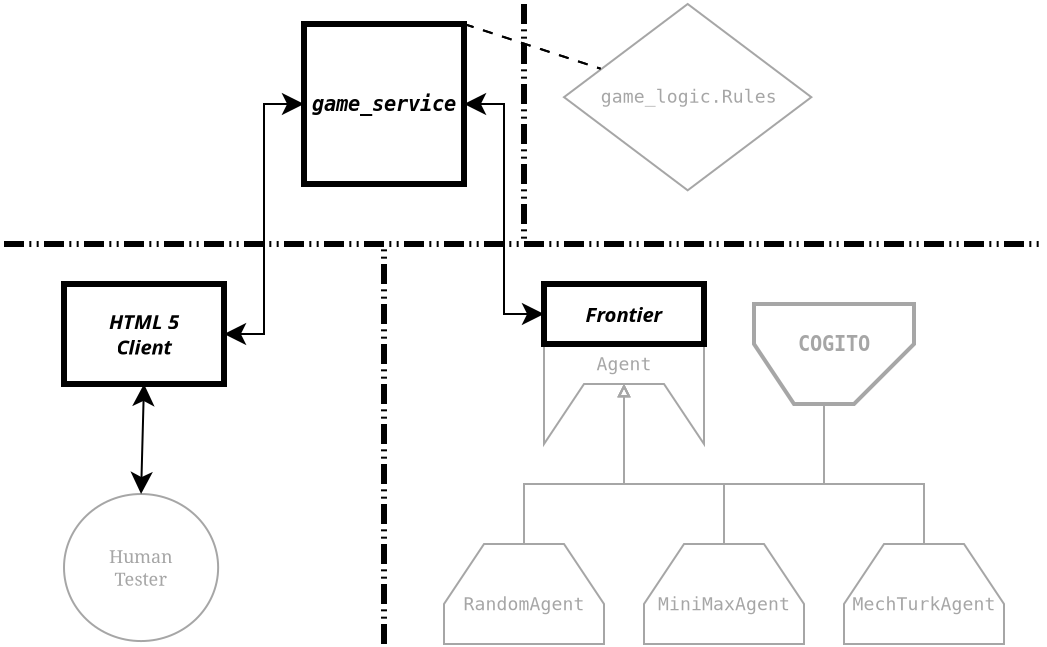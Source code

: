 <?xml version="1.0" encoding="UTF-8"?>
<dia:diagram xmlns:dia="http://www.lysator.liu.se/~alla/dia/">
  <dia:layer name="Background" visible="true" active="true">
    <dia:object type="Standard - Box" version="0" id="O0">
      <dia:attribute name="obj_pos">
        <dia:point val="43,14"/>
      </dia:attribute>
      <dia:attribute name="obj_bb">
        <dia:rectangle val="42.85,13.85;51.15,22.15"/>
      </dia:attribute>
      <dia:attribute name="elem_corner">
        <dia:point val="43,14"/>
      </dia:attribute>
      <dia:attribute name="elem_width">
        <dia:real val="8"/>
      </dia:attribute>
      <dia:attribute name="elem_height">
        <dia:real val="8"/>
      </dia:attribute>
      <dia:attribute name="border_width">
        <dia:real val="0.3"/>
      </dia:attribute>
      <dia:attribute name="show_background">
        <dia:boolean val="true"/>
      </dia:attribute>
    </dia:object>
    <dia:object type="Flowchart - Diamond" version="0" id="O1">
      <dia:attribute name="obj_pos">
        <dia:point val="56,13"/>
      </dia:attribute>
      <dia:attribute name="obj_bb">
        <dia:rectangle val="55.95,12.95;68.416,22.366"/>
      </dia:attribute>
      <dia:attribute name="elem_corner">
        <dia:point val="56,13"/>
      </dia:attribute>
      <dia:attribute name="elem_width">
        <dia:real val="12.366"/>
      </dia:attribute>
      <dia:attribute name="elem_height">
        <dia:real val="9.316"/>
      </dia:attribute>
      <dia:attribute name="border_width">
        <dia:real val="0.1"/>
      </dia:attribute>
      <dia:attribute name="border_color">
        <dia:color val="#a6a6a6"/>
      </dia:attribute>
      <dia:attribute name="show_background">
        <dia:boolean val="true"/>
      </dia:attribute>
      <dia:attribute name="padding">
        <dia:real val="0.354"/>
      </dia:attribute>
      <dia:attribute name="text">
        <dia:composite type="text">
          <dia:attribute name="string">
            <dia:string>#game_logic.Rules#</dia:string>
          </dia:attribute>
          <dia:attribute name="font">
            <dia:font family="monospace" style="0" name="Courier"/>
          </dia:attribute>
          <dia:attribute name="height">
            <dia:real val="1.129"/>
          </dia:attribute>
          <dia:attribute name="pos">
            <dia:point val="62.183,17.933"/>
          </dia:attribute>
          <dia:attribute name="color">
            <dia:color val="#a6a6a6"/>
          </dia:attribute>
          <dia:attribute name="alignment">
            <dia:enum val="1"/>
          </dia:attribute>
        </dia:composite>
      </dia:attribute>
    </dia:object>
    <dia:object type="Standard - Text" version="1" id="O2">
      <dia:attribute name="obj_pos">
        <dia:point val="47,18"/>
      </dia:attribute>
      <dia:attribute name="obj_bb">
        <dia:rectangle val="43.325,17.407;50.675,18.593"/>
      </dia:attribute>
      <dia:attribute name="text">
        <dia:composite type="text">
          <dia:attribute name="string">
            <dia:string>#game_service#</dia:string>
          </dia:attribute>
          <dia:attribute name="font">
            <dia:font family="monospace" style="88" name="Courier-BoldOblique"/>
          </dia:attribute>
          <dia:attribute name="height">
            <dia:real val="1.27"/>
          </dia:attribute>
          <dia:attribute name="pos">
            <dia:point val="47,18.352"/>
          </dia:attribute>
          <dia:attribute name="color">
            <dia:color val="#000000"/>
          </dia:attribute>
          <dia:attribute name="alignment">
            <dia:enum val="1"/>
          </dia:attribute>
        </dia:composite>
      </dia:attribute>
      <dia:attribute name="valign">
        <dia:enum val="2"/>
      </dia:attribute>
      <dia:connections>
        <dia:connection handle="0" to="O0" connection="8"/>
      </dia:connections>
    </dia:object>
    <dia:object type="Standard - Line" version="0" id="O3">
      <dia:attribute name="obj_pos">
        <dia:point val="51,14"/>
      </dia:attribute>
      <dia:attribute name="obj_bb">
        <dia:rectangle val="50.937,13.937;57.894,16.297"/>
      </dia:attribute>
      <dia:attribute name="conn_endpoints">
        <dia:point val="51,14"/>
        <dia:point val="57.831,16.234"/>
      </dia:attribute>
      <dia:attribute name="numcp">
        <dia:int val="1"/>
      </dia:attribute>
      <dia:attribute name="line_style">
        <dia:enum val="1"/>
      </dia:attribute>
      <dia:attribute name="dashlength">
        <dia:real val="0.5"/>
      </dia:attribute>
      <dia:connections>
        <dia:connection handle="0" to="O0" connection="2"/>
        <dia:connection handle="1" to="O1" connection="16"/>
      </dia:connections>
    </dia:object>
    <dia:object type="Standard - Line" version="0" id="O4">
      <dia:attribute name="obj_pos">
        <dia:point val="51,14"/>
      </dia:attribute>
      <dia:attribute name="obj_bb">
        <dia:rectangle val="50.937,13.937;57.894,16.297"/>
      </dia:attribute>
      <dia:attribute name="conn_endpoints">
        <dia:point val="51,14"/>
        <dia:point val="57.831,16.234"/>
      </dia:attribute>
      <dia:attribute name="numcp">
        <dia:int val="1"/>
      </dia:attribute>
      <dia:attribute name="line_style">
        <dia:enum val="1"/>
      </dia:attribute>
      <dia:attribute name="dashlength">
        <dia:real val="0.5"/>
      </dia:attribute>
      <dia:connections>
        <dia:connection handle="0" to="O0" connection="2"/>
        <dia:connection handle="1" to="O1" connection="16"/>
      </dia:connections>
    </dia:object>
    <dia:group>
      <dia:object type="Standard - Polygon" version="0" id="O5">
        <dia:attribute name="obj_pos">
          <dia:point val="50,45"/>
        </dia:attribute>
        <dia:attribute name="obj_bb">
          <dia:rectangle val="49.95,39.95;58.05,45.05"/>
        </dia:attribute>
        <dia:attribute name="poly_points">
          <dia:point val="50,45"/>
          <dia:point val="58,45"/>
          <dia:point val="58,43"/>
          <dia:point val="56,40"/>
          <dia:point val="52,40"/>
          <dia:point val="50,43"/>
        </dia:attribute>
        <dia:attribute name="line_color">
          <dia:color val="#a6a6a6"/>
        </dia:attribute>
        <dia:attribute name="line_width">
          <dia:real val="0.1"/>
        </dia:attribute>
        <dia:attribute name="show_background">
          <dia:boolean val="true"/>
        </dia:attribute>
      </dia:object>
      <dia:object type="Standard - Text" version="1" id="O6">
        <dia:attribute name="obj_pos">
          <dia:point val="54,43"/>
        </dia:attribute>
        <dia:attribute name="obj_bb">
          <dia:rectangle val="51.016,42.472;56.984,43.528"/>
        </dia:attribute>
        <dia:attribute name="text">
          <dia:composite type="text">
            <dia:attribute name="string">
              <dia:string>#RandomAgent#</dia:string>
            </dia:attribute>
            <dia:attribute name="font">
              <dia:font family="monospace" style="0" name="Courier"/>
            </dia:attribute>
            <dia:attribute name="height">
              <dia:real val="1.129"/>
            </dia:attribute>
            <dia:attribute name="pos">
              <dia:point val="54,43.312"/>
            </dia:attribute>
            <dia:attribute name="color">
              <dia:color val="#a6a6a6"/>
            </dia:attribute>
            <dia:attribute name="alignment">
              <dia:enum val="1"/>
            </dia:attribute>
          </dia:composite>
        </dia:attribute>
        <dia:attribute name="valign">
          <dia:enum val="2"/>
        </dia:attribute>
      </dia:object>
    </dia:group>
    <dia:group>
      <dia:object type="Standard - Polygon" version="0" id="O7">
        <dia:attribute name="obj_pos">
          <dia:point val="70,45"/>
        </dia:attribute>
        <dia:attribute name="obj_bb">
          <dia:rectangle val="69.95,39.95;78.05,45.05"/>
        </dia:attribute>
        <dia:attribute name="poly_points">
          <dia:point val="70,45"/>
          <dia:point val="78,45"/>
          <dia:point val="78,43"/>
          <dia:point val="76,40"/>
          <dia:point val="72,40"/>
          <dia:point val="70,43"/>
        </dia:attribute>
        <dia:attribute name="line_color">
          <dia:color val="#a6a6a6"/>
        </dia:attribute>
        <dia:attribute name="line_width">
          <dia:real val="0.1"/>
        </dia:attribute>
        <dia:attribute name="show_background">
          <dia:boolean val="true"/>
        </dia:attribute>
      </dia:object>
      <dia:object type="Standard - Text" version="1" id="O8">
        <dia:attribute name="obj_pos">
          <dia:point val="74,43"/>
        </dia:attribute>
        <dia:attribute name="obj_bb">
          <dia:rectangle val="70.474,42.472;77.526,43.528"/>
        </dia:attribute>
        <dia:attribute name="text">
          <dia:composite type="text">
            <dia:attribute name="string">
              <dia:string>#MechTurkAgent#</dia:string>
            </dia:attribute>
            <dia:attribute name="font">
              <dia:font family="monospace" style="0" name="Courier"/>
            </dia:attribute>
            <dia:attribute name="height">
              <dia:real val="1.129"/>
            </dia:attribute>
            <dia:attribute name="pos">
              <dia:point val="74,43.312"/>
            </dia:attribute>
            <dia:attribute name="color">
              <dia:color val="#a6a6a6"/>
            </dia:attribute>
            <dia:attribute name="alignment">
              <dia:enum val="1"/>
            </dia:attribute>
          </dia:composite>
        </dia:attribute>
        <dia:attribute name="valign">
          <dia:enum val="2"/>
        </dia:attribute>
      </dia:object>
    </dia:group>
    <dia:object type="Standard - PolyLine" version="0" id="O9">
      <dia:attribute name="obj_pos">
        <dia:point val="54,13"/>
      </dia:attribute>
      <dia:attribute name="obj_bb">
        <dia:rectangle val="53.85,12.85;54.15,25.15"/>
      </dia:attribute>
      <dia:attribute name="poly_points">
        <dia:point val="54,13"/>
        <dia:point val="54,25"/>
      </dia:attribute>
      <dia:attribute name="line_width">
        <dia:real val="0.3"/>
      </dia:attribute>
      <dia:attribute name="line_style">
        <dia:enum val="3"/>
      </dia:attribute>
    </dia:object>
    <dia:object type="Standard - PolyLine" version="0" id="O10">
      <dia:attribute name="obj_pos">
        <dia:point val="54,25"/>
      </dia:attribute>
      <dia:attribute name="obj_bb">
        <dia:rectangle val="53.85,24.85;80.15,25.15"/>
      </dia:attribute>
      <dia:attribute name="poly_points">
        <dia:point val="54,25"/>
        <dia:point val="80,25"/>
      </dia:attribute>
      <dia:attribute name="line_width">
        <dia:real val="0.3"/>
      </dia:attribute>
      <dia:attribute name="line_style">
        <dia:enum val="3"/>
      </dia:attribute>
    </dia:object>
    <dia:group>
      <dia:object type="Flowchart - Ellipse" version="0" id="O11">
        <dia:attribute name="obj_pos">
          <dia:point val="31,37.5"/>
        </dia:attribute>
        <dia:attribute name="obj_bb">
          <dia:rectangle val="30.95,37.45;38.757,44.903"/>
        </dia:attribute>
        <dia:attribute name="elem_corner">
          <dia:point val="31,37.5"/>
        </dia:attribute>
        <dia:attribute name="elem_width">
          <dia:real val="7.707"/>
        </dia:attribute>
        <dia:attribute name="elem_height">
          <dia:real val="7.353"/>
        </dia:attribute>
        <dia:attribute name="border_width">
          <dia:real val="0.1"/>
        </dia:attribute>
        <dia:attribute name="border_color">
          <dia:color val="#a6a6a6"/>
        </dia:attribute>
        <dia:attribute name="show_background">
          <dia:boolean val="true"/>
        </dia:attribute>
        <dia:attribute name="padding">
          <dia:real val="0.354"/>
        </dia:attribute>
        <dia:attribute name="text">
          <dia:composite type="text">
            <dia:attribute name="string">
              <dia:string>##</dia:string>
            </dia:attribute>
            <dia:attribute name="font">
              <dia:font family="sans" style="0" name="Helvetica"/>
            </dia:attribute>
            <dia:attribute name="height">
              <dia:real val="0.8"/>
            </dia:attribute>
            <dia:attribute name="pos">
              <dia:point val="34.853,41.372"/>
            </dia:attribute>
            <dia:attribute name="color">
              <dia:color val="#a6a6a6"/>
            </dia:attribute>
            <dia:attribute name="alignment">
              <dia:enum val="1"/>
            </dia:attribute>
          </dia:composite>
        </dia:attribute>
      </dia:object>
      <dia:object type="Standard - Text" version="1" id="O12">
        <dia:attribute name="obj_pos">
          <dia:point val="34.853,41.177"/>
        </dia:attribute>
        <dia:attribute name="obj_bb">
          <dia:rectangle val="33.18,40.085;36.527,42.269"/>
        </dia:attribute>
        <dia:attribute name="text">
          <dia:composite type="text">
            <dia:attribute name="string">
              <dia:string>#Human
Tester#</dia:string>
            </dia:attribute>
            <dia:attribute name="font">
              <dia:font family="serif" style="0" name="Times-Roman"/>
            </dia:attribute>
            <dia:attribute name="height">
              <dia:real val="1.129"/>
            </dia:attribute>
            <dia:attribute name="pos">
              <dia:point val="34.853,40.925"/>
            </dia:attribute>
            <dia:attribute name="color">
              <dia:color val="#a6a6a6"/>
            </dia:attribute>
            <dia:attribute name="alignment">
              <dia:enum val="1"/>
            </dia:attribute>
          </dia:composite>
        </dia:attribute>
        <dia:attribute name="valign">
          <dia:enum val="2"/>
        </dia:attribute>
        <dia:connections>
          <dia:connection handle="0" to="O11" connection="16"/>
        </dia:connections>
      </dia:object>
    </dia:group>
    <dia:object type="Standard - Line" version="0" id="O13">
      <dia:attribute name="obj_pos">
        <dia:point val="34.853,37.5"/>
      </dia:attribute>
      <dia:attribute name="obj_bb">
        <dia:rectangle val="34.322,31.949;35.532,37.551"/>
      </dia:attribute>
      <dia:attribute name="conn_endpoints">
        <dia:point val="34.853,37.5"/>
        <dia:point val="35,32"/>
      </dia:attribute>
      <dia:attribute name="numcp">
        <dia:int val="1"/>
      </dia:attribute>
      <dia:attribute name="start_arrow">
        <dia:enum val="22"/>
      </dia:attribute>
      <dia:attribute name="start_arrow_length">
        <dia:real val="0.9"/>
      </dia:attribute>
      <dia:attribute name="start_arrow_width">
        <dia:real val="0.9"/>
      </dia:attribute>
      <dia:attribute name="end_arrow">
        <dia:enum val="22"/>
      </dia:attribute>
      <dia:attribute name="end_arrow_length">
        <dia:real val="0.9"/>
      </dia:attribute>
      <dia:attribute name="end_arrow_width">
        <dia:real val="0.9"/>
      </dia:attribute>
      <dia:connections>
        <dia:connection handle="0" to="O11" connection="4"/>
        <dia:connection handle="1" to="O22" connection="6"/>
      </dia:connections>
    </dia:object>
    <dia:object type="Standard - ZigZagLine" version="1" id="O14">
      <dia:attribute name="obj_pos">
        <dia:point val="69,33"/>
      </dia:attribute>
      <dia:attribute name="obj_bb">
        <dia:rectangle val="58.669,31.888;69.05,37.05"/>
      </dia:attribute>
      <dia:attribute name="orth_points">
        <dia:point val="69,33"/>
        <dia:point val="69,37"/>
        <dia:point val="59,37"/>
        <dia:point val="59,32"/>
      </dia:attribute>
      <dia:attribute name="orth_orient">
        <dia:enum val="1"/>
        <dia:enum val="0"/>
        <dia:enum val="1"/>
      </dia:attribute>
      <dia:attribute name="autorouting">
        <dia:boolean val="false"/>
      </dia:attribute>
      <dia:attribute name="line_color">
        <dia:color val="#a6a6a6"/>
      </dia:attribute>
      <dia:attribute name="end_arrow">
        <dia:enum val="12"/>
      </dia:attribute>
      <dia:attribute name="end_arrow_length">
        <dia:real val="0.5"/>
      </dia:attribute>
      <dia:attribute name="end_arrow_width">
        <dia:real val="0.5"/>
      </dia:attribute>
      <dia:connections>
        <dia:connection handle="0" to="O20" connection="7"/>
      </dia:connections>
    </dia:object>
    <dia:object type="Standard - ZigZagLine" version="1" id="O15">
      <dia:attribute name="obj_pos">
        <dia:point val="74,40"/>
      </dia:attribute>
      <dia:attribute name="obj_bb">
        <dia:rectangle val="58.669,31.888;74.05,40.05"/>
      </dia:attribute>
      <dia:attribute name="orth_points">
        <dia:point val="74,40"/>
        <dia:point val="74,37"/>
        <dia:point val="59,37"/>
        <dia:point val="59,32"/>
      </dia:attribute>
      <dia:attribute name="orth_orient">
        <dia:enum val="1"/>
        <dia:enum val="0"/>
        <dia:enum val="1"/>
      </dia:attribute>
      <dia:attribute name="autorouting">
        <dia:boolean val="false"/>
      </dia:attribute>
      <dia:attribute name="line_color">
        <dia:color val="#a6a6a6"/>
      </dia:attribute>
      <dia:attribute name="end_arrow">
        <dia:enum val="12"/>
      </dia:attribute>
      <dia:attribute name="end_arrow_length">
        <dia:real val="0.5"/>
      </dia:attribute>
      <dia:attribute name="end_arrow_width">
        <dia:real val="0.5"/>
      </dia:attribute>
    </dia:object>
    <dia:object type="Standard - ZigZagLine" version="1" id="O16">
      <dia:attribute name="obj_pos">
        <dia:point val="54,40"/>
      </dia:attribute>
      <dia:attribute name="obj_bb">
        <dia:rectangle val="53.95,31.888;59.331,40.05"/>
      </dia:attribute>
      <dia:attribute name="orth_points">
        <dia:point val="54,40"/>
        <dia:point val="54,37"/>
        <dia:point val="59,37"/>
        <dia:point val="59,32"/>
      </dia:attribute>
      <dia:attribute name="orth_orient">
        <dia:enum val="1"/>
        <dia:enum val="0"/>
        <dia:enum val="1"/>
      </dia:attribute>
      <dia:attribute name="autorouting">
        <dia:boolean val="false"/>
      </dia:attribute>
      <dia:attribute name="line_color">
        <dia:color val="#a6a6a6"/>
      </dia:attribute>
      <dia:attribute name="end_arrow">
        <dia:enum val="12"/>
      </dia:attribute>
      <dia:attribute name="end_arrow_length">
        <dia:real val="0.5"/>
      </dia:attribute>
      <dia:attribute name="end_arrow_width">
        <dia:real val="0.5"/>
      </dia:attribute>
    </dia:object>
    <dia:object type="Standard - ZigZagLine" version="1" id="O17">
      <dia:attribute name="obj_pos">
        <dia:point val="64,40"/>
      </dia:attribute>
      <dia:attribute name="obj_bb">
        <dia:rectangle val="58.669,31.888;64.05,40.05"/>
      </dia:attribute>
      <dia:attribute name="orth_points">
        <dia:point val="64,40"/>
        <dia:point val="64,37"/>
        <dia:point val="59,37"/>
        <dia:point val="59,32"/>
      </dia:attribute>
      <dia:attribute name="orth_orient">
        <dia:enum val="1"/>
        <dia:enum val="0"/>
        <dia:enum val="1"/>
      </dia:attribute>
      <dia:attribute name="autorouting">
        <dia:boolean val="false"/>
      </dia:attribute>
      <dia:attribute name="line_color">
        <dia:color val="#a6a6a6"/>
      </dia:attribute>
      <dia:attribute name="end_arrow">
        <dia:enum val="12"/>
      </dia:attribute>
      <dia:attribute name="end_arrow_length">
        <dia:real val="0.5"/>
      </dia:attribute>
      <dia:attribute name="end_arrow_width">
        <dia:real val="0.5"/>
      </dia:attribute>
    </dia:object>
    <dia:object type="Standard - ZigZagLine" version="1" id="O18">
      <dia:attribute name="obj_pos">
        <dia:point val="39,29.5"/>
      </dia:attribute>
      <dia:attribute name="obj_bb">
        <dia:rectangle val="38.95,17.438;43.05,30.062"/>
      </dia:attribute>
      <dia:attribute name="orth_points">
        <dia:point val="39,29.5"/>
        <dia:point val="41,29.5"/>
        <dia:point val="41,18"/>
        <dia:point val="43,18"/>
      </dia:attribute>
      <dia:attribute name="orth_orient">
        <dia:enum val="0"/>
        <dia:enum val="1"/>
        <dia:enum val="0"/>
      </dia:attribute>
      <dia:attribute name="autorouting">
        <dia:boolean val="true"/>
      </dia:attribute>
      <dia:attribute name="start_arrow">
        <dia:enum val="22"/>
      </dia:attribute>
      <dia:attribute name="start_arrow_length">
        <dia:real val="0.9"/>
      </dia:attribute>
      <dia:attribute name="start_arrow_width">
        <dia:real val="0.9"/>
      </dia:attribute>
      <dia:attribute name="end_arrow">
        <dia:enum val="22"/>
      </dia:attribute>
      <dia:attribute name="end_arrow_length">
        <dia:real val="0.9"/>
      </dia:attribute>
      <dia:attribute name="end_arrow_width">
        <dia:real val="0.9"/>
      </dia:attribute>
      <dia:connections>
        <dia:connection handle="0" to="O22" connection="4"/>
        <dia:connection handle="1" to="O0" connection="3"/>
      </dia:connections>
    </dia:object>
    <dia:object type="Standard - ZigZagLine" version="1" id="O19">
      <dia:attribute name="obj_pos">
        <dia:point val="55,28.5"/>
      </dia:attribute>
      <dia:attribute name="obj_bb">
        <dia:rectangle val="50.95,17.438;55.05,29.062"/>
      </dia:attribute>
      <dia:attribute name="orth_points">
        <dia:point val="55,28.5"/>
        <dia:point val="53,28.5"/>
        <dia:point val="53,18"/>
        <dia:point val="51,18"/>
      </dia:attribute>
      <dia:attribute name="orth_orient">
        <dia:enum val="0"/>
        <dia:enum val="1"/>
        <dia:enum val="0"/>
      </dia:attribute>
      <dia:attribute name="autorouting">
        <dia:boolean val="false"/>
      </dia:attribute>
      <dia:attribute name="start_arrow">
        <dia:enum val="22"/>
      </dia:attribute>
      <dia:attribute name="start_arrow_length">
        <dia:real val="0.9"/>
      </dia:attribute>
      <dia:attribute name="start_arrow_width">
        <dia:real val="0.9"/>
      </dia:attribute>
      <dia:attribute name="end_arrow">
        <dia:enum val="22"/>
      </dia:attribute>
      <dia:attribute name="end_arrow_length">
        <dia:real val="0.9"/>
      </dia:attribute>
      <dia:attribute name="end_arrow_width">
        <dia:real val="0.9"/>
      </dia:attribute>
      <dia:connections>
        <dia:connection handle="0" to="O30" connection="3"/>
        <dia:connection handle="1" to="O0" connection="4"/>
      </dia:connections>
    </dia:object>
    <dia:group>
      <dia:object type="Standard - Polygon" version="0" id="O20">
        <dia:attribute name="obj_pos">
          <dia:point val="65.5,28"/>
        </dia:attribute>
        <dia:attribute name="obj_bb">
          <dia:rectangle val="65.4,27.9;73.6,33.1"/>
        </dia:attribute>
        <dia:attribute name="poly_points">
          <dia:point val="65.5,28"/>
          <dia:point val="73.5,28"/>
          <dia:point val="73.5,30"/>
          <dia:point val="70.5,33"/>
          <dia:point val="67.5,33"/>
          <dia:point val="65.5,30"/>
        </dia:attribute>
        <dia:attribute name="line_color">
          <dia:color val="#a6a6a6"/>
        </dia:attribute>
        <dia:attribute name="line_width">
          <dia:real val="0.2"/>
        </dia:attribute>
        <dia:attribute name="show_background">
          <dia:boolean val="true"/>
        </dia:attribute>
      </dia:object>
      <dia:object type="Standard - Text" version="1" id="O21">
        <dia:attribute name="obj_pos">
          <dia:point val="69.5,30"/>
        </dia:attribute>
        <dia:attribute name="obj_bb">
          <dia:rectangle val="67.662,29.407;71.338,30.593"/>
        </dia:attribute>
        <dia:attribute name="text">
          <dia:composite type="text">
            <dia:attribute name="string">
              <dia:string>#COGITO#</dia:string>
            </dia:attribute>
            <dia:attribute name="font">
              <dia:font family="monospace" style="80" name="Courier-Bold"/>
            </dia:attribute>
            <dia:attribute name="height">
              <dia:real val="1.27"/>
            </dia:attribute>
            <dia:attribute name="pos">
              <dia:point val="69.5,30.352"/>
            </dia:attribute>
            <dia:attribute name="color">
              <dia:color val="#a6a6a6"/>
            </dia:attribute>
            <dia:attribute name="alignment">
              <dia:enum val="1"/>
            </dia:attribute>
          </dia:composite>
        </dia:attribute>
        <dia:attribute name="valign">
          <dia:enum val="2"/>
        </dia:attribute>
      </dia:object>
    </dia:group>
    <dia:group>
      <dia:object type="Standard - Box" version="0" id="O22">
        <dia:attribute name="obj_pos">
          <dia:point val="31,27"/>
        </dia:attribute>
        <dia:attribute name="obj_bb">
          <dia:rectangle val="30.85,26.85;39.15,32.15"/>
        </dia:attribute>
        <dia:attribute name="elem_corner">
          <dia:point val="31,27"/>
        </dia:attribute>
        <dia:attribute name="elem_width">
          <dia:real val="8"/>
        </dia:attribute>
        <dia:attribute name="elem_height">
          <dia:real val="5"/>
        </dia:attribute>
        <dia:attribute name="border_width">
          <dia:real val="0.3"/>
        </dia:attribute>
        <dia:attribute name="show_background">
          <dia:boolean val="true"/>
        </dia:attribute>
      </dia:object>
      <dia:object type="Standard - Text" version="1" id="O23">
        <dia:attribute name="obj_pos">
          <dia:point val="35,29.5"/>
        </dia:attribute>
        <dia:attribute name="obj_bb">
          <dia:rectangle val="32.87,28.273;37.13,30.727"/>
        </dia:attribute>
        <dia:attribute name="text">
          <dia:composite type="text">
            <dia:attribute name="string">
              <dia:string>#HTML 5
Client#</dia:string>
            </dia:attribute>
            <dia:attribute name="font">
              <dia:font family="sans" style="88" name="Helvetica-BoldOblique"/>
            </dia:attribute>
            <dia:attribute name="height">
              <dia:real val="1.27"/>
            </dia:attribute>
            <dia:attribute name="pos">
              <dia:point val="35,29.218"/>
            </dia:attribute>
            <dia:attribute name="color">
              <dia:color val="#000000"/>
            </dia:attribute>
            <dia:attribute name="alignment">
              <dia:enum val="1"/>
            </dia:attribute>
          </dia:composite>
        </dia:attribute>
        <dia:attribute name="valign">
          <dia:enum val="2"/>
        </dia:attribute>
        <dia:connections>
          <dia:connection handle="0" to="O22" connection="8"/>
        </dia:connections>
      </dia:object>
    </dia:group>
    <dia:group>
      <dia:object type="Standard - Polygon" version="0" id="O24">
        <dia:attribute name="obj_pos">
          <dia:point val="55,30"/>
        </dia:attribute>
        <dia:attribute name="obj_bb">
          <dia:rectangle val="54.95,29.95;63.05,35.165"/>
        </dia:attribute>
        <dia:attribute name="poly_points">
          <dia:point val="55,30"/>
          <dia:point val="63,30"/>
          <dia:point val="63,35"/>
          <dia:point val="61,32"/>
          <dia:point val="57,32"/>
          <dia:point val="55,35"/>
        </dia:attribute>
        <dia:attribute name="line_color">
          <dia:color val="#a6a6a6"/>
        </dia:attribute>
        <dia:attribute name="line_width">
          <dia:real val="0.1"/>
        </dia:attribute>
        <dia:attribute name="show_background">
          <dia:boolean val="true"/>
        </dia:attribute>
      </dia:object>
      <dia:object type="Standard - Text" version="1" id="O25">
        <dia:attribute name="obj_pos">
          <dia:point val="59,31"/>
        </dia:attribute>
        <dia:attribute name="obj_bb">
          <dia:rectangle val="57.644,30.473;60.356,31.527"/>
        </dia:attribute>
        <dia:attribute name="text">
          <dia:composite type="text">
            <dia:attribute name="string">
              <dia:string>#Agent#</dia:string>
            </dia:attribute>
            <dia:attribute name="font">
              <dia:font family="monospace" style="0" name="Courier"/>
            </dia:attribute>
            <dia:attribute name="height">
              <dia:real val="1.129"/>
            </dia:attribute>
            <dia:attribute name="pos">
              <dia:point val="59,31.312"/>
            </dia:attribute>
            <dia:attribute name="color">
              <dia:color val="#a6a6a6"/>
            </dia:attribute>
            <dia:attribute name="alignment">
              <dia:enum val="1"/>
            </dia:attribute>
          </dia:composite>
        </dia:attribute>
        <dia:attribute name="valign">
          <dia:enum val="2"/>
        </dia:attribute>
      </dia:object>
    </dia:group>
    <dia:group>
      <dia:object type="Standard - Polygon" version="0" id="O26">
        <dia:attribute name="obj_pos">
          <dia:point val="60,45"/>
        </dia:attribute>
        <dia:attribute name="obj_bb">
          <dia:rectangle val="59.95,39.95;68.05,45.05"/>
        </dia:attribute>
        <dia:attribute name="poly_points">
          <dia:point val="60,45"/>
          <dia:point val="68,45"/>
          <dia:point val="68,43"/>
          <dia:point val="66,40"/>
          <dia:point val="62,40"/>
          <dia:point val="60,43"/>
        </dia:attribute>
        <dia:attribute name="line_color">
          <dia:color val="#a6a6a6"/>
        </dia:attribute>
        <dia:attribute name="line_width">
          <dia:real val="0.1"/>
        </dia:attribute>
        <dia:attribute name="show_background">
          <dia:boolean val="true"/>
        </dia:attribute>
      </dia:object>
      <dia:object type="Standard - Text" version="1" id="O27">
        <dia:attribute name="obj_pos">
          <dia:point val="64,43"/>
        </dia:attribute>
        <dia:attribute name="obj_bb">
          <dia:rectangle val="60.745,42.472;67.255,43.528"/>
        </dia:attribute>
        <dia:attribute name="text">
          <dia:composite type="text">
            <dia:attribute name="string">
              <dia:string>#MiniMaxAgent#</dia:string>
            </dia:attribute>
            <dia:attribute name="font">
              <dia:font family="monospace" style="0" name="Courier"/>
            </dia:attribute>
            <dia:attribute name="height">
              <dia:real val="1.129"/>
            </dia:attribute>
            <dia:attribute name="pos">
              <dia:point val="64,43.312"/>
            </dia:attribute>
            <dia:attribute name="color">
              <dia:color val="#a6a6a6"/>
            </dia:attribute>
            <dia:attribute name="alignment">
              <dia:enum val="1"/>
            </dia:attribute>
          </dia:composite>
        </dia:attribute>
        <dia:attribute name="valign">
          <dia:enum val="2"/>
        </dia:attribute>
      </dia:object>
    </dia:group>
    <dia:object type="Standard - PolyLine" version="0" id="O28">
      <dia:attribute name="obj_pos">
        <dia:point val="28,25"/>
      </dia:attribute>
      <dia:attribute name="obj_bb">
        <dia:rectangle val="27.85,24.85;54.15,25.15"/>
      </dia:attribute>
      <dia:attribute name="poly_points">
        <dia:point val="28,25"/>
        <dia:point val="54,25"/>
      </dia:attribute>
      <dia:attribute name="line_width">
        <dia:real val="0.3"/>
      </dia:attribute>
      <dia:attribute name="line_style">
        <dia:enum val="3"/>
      </dia:attribute>
    </dia:object>
    <dia:object type="Standard - PolyLine" version="0" id="O29">
      <dia:attribute name="obj_pos">
        <dia:point val="47,45"/>
      </dia:attribute>
      <dia:attribute name="obj_bb">
        <dia:rectangle val="46.85,24.85;47.15,45.15"/>
      </dia:attribute>
      <dia:attribute name="poly_points">
        <dia:point val="47,45"/>
        <dia:point val="47,25"/>
      </dia:attribute>
      <dia:attribute name="line_width">
        <dia:real val="0.3"/>
      </dia:attribute>
      <dia:attribute name="line_style">
        <dia:enum val="3"/>
      </dia:attribute>
    </dia:object>
    <dia:group>
      <dia:object type="Standard - Box" version="0" id="O30">
        <dia:attribute name="obj_pos">
          <dia:point val="55,27"/>
        </dia:attribute>
        <dia:attribute name="obj_bb">
          <dia:rectangle val="54.85,26.85;63.15,30.15"/>
        </dia:attribute>
        <dia:attribute name="elem_corner">
          <dia:point val="55,27"/>
        </dia:attribute>
        <dia:attribute name="elem_width">
          <dia:real val="8"/>
        </dia:attribute>
        <dia:attribute name="elem_height">
          <dia:real val="3"/>
        </dia:attribute>
        <dia:attribute name="border_width">
          <dia:real val="0.3"/>
        </dia:attribute>
        <dia:attribute name="show_background">
          <dia:boolean val="true"/>
        </dia:attribute>
      </dia:object>
      <dia:object type="Standard - Text" version="1" id="O31">
        <dia:attribute name="obj_pos">
          <dia:point val="59,28.5"/>
        </dia:attribute>
        <dia:attribute name="obj_bb">
          <dia:rectangle val="56.72,27.907;61.28,29.093"/>
        </dia:attribute>
        <dia:attribute name="text">
          <dia:composite type="text">
            <dia:attribute name="string">
              <dia:string>#Frontier#</dia:string>
            </dia:attribute>
            <dia:attribute name="font">
              <dia:font family="sans" style="88" name="Helvetica-BoldOblique"/>
            </dia:attribute>
            <dia:attribute name="height">
              <dia:real val="1.27"/>
            </dia:attribute>
            <dia:attribute name="pos">
              <dia:point val="59,28.852"/>
            </dia:attribute>
            <dia:attribute name="color">
              <dia:color val="#000000"/>
            </dia:attribute>
            <dia:attribute name="alignment">
              <dia:enum val="1"/>
            </dia:attribute>
          </dia:composite>
        </dia:attribute>
        <dia:attribute name="valign">
          <dia:enum val="2"/>
        </dia:attribute>
        <dia:connections>
          <dia:connection handle="0" to="O30" connection="8"/>
        </dia:connections>
      </dia:object>
    </dia:group>
  </dia:layer>
</dia:diagram>
